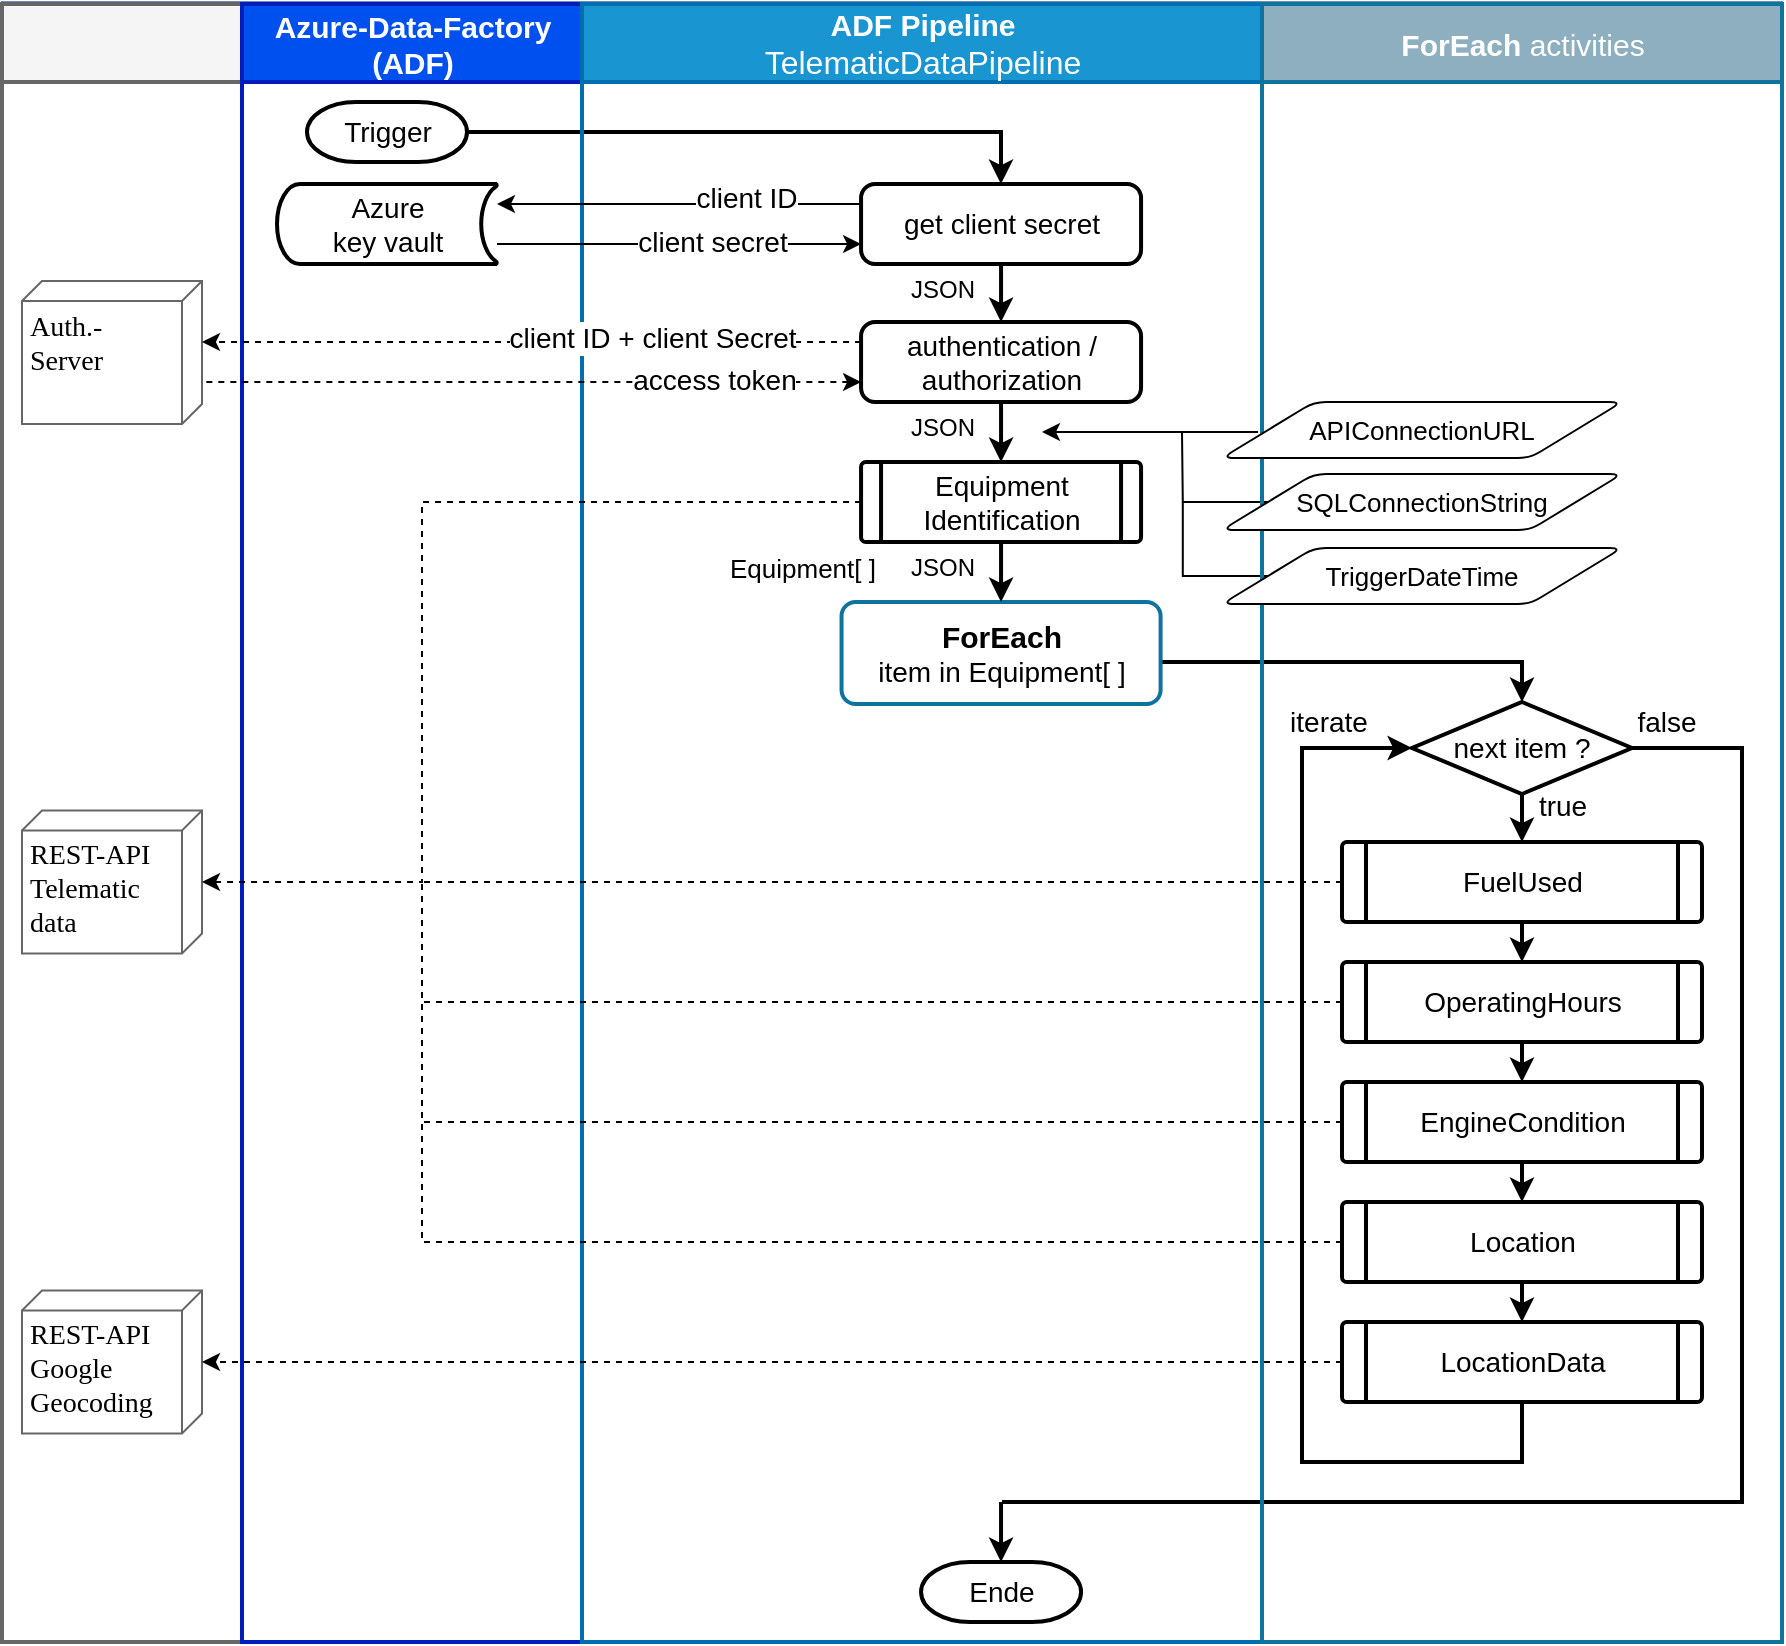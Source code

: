 <mxfile version="23.1.6" type="device">
  <diagram id="prtHgNgQTEPvFCAcTncT" name="Page-1">
    <mxGraphModel dx="1687" dy="887" grid="1" gridSize="10" guides="1" tooltips="1" connect="1" arrows="1" fold="0" page="1" pageScale="1" pageWidth="827" pageHeight="1169" math="0" shadow="0">
      <root>
        <mxCell id="0" />
        <mxCell id="1" parent="0" />
        <mxCell id="H3Hm-fYdWK9MxW-J1_Vh-13" value="" style="swimlane;childLayout=stackLayout;resizeParent=1;resizeParentMax=0;startSize=1;html=1;verticalAlign=middle;fillColor=#dae8fc;strokeColor=#6c8ebf;fontSize=14;" parent="1" vertex="1">
          <mxGeometry x="20" y="40" width="890" height="820" as="geometry" />
        </mxCell>
        <mxCell id="tqxaefpeHdTPWrNJAbxj-1" value="" style="swimlane;startSize=39;html=1;fontSize=14;fontStyle=1;strokeWidth=2;fillColor=#f5f5f5;fontColor=#333333;strokeColor=#666666;" parent="H3Hm-fYdWK9MxW-J1_Vh-13" vertex="1">
          <mxGeometry y="1" width="120" height="819" as="geometry" />
        </mxCell>
        <mxCell id="tqxaefpeHdTPWrNJAbxj-2" value="&lt;font style=&quot;font-size: 14px;&quot;&gt;Auth.-&lt;br&gt;Server&lt;/font&gt;" style="verticalAlign=top;align=left;spacingTop=8;spacingLeft=2;spacingRight=12;shape=cube;size=10;direction=south;fontStyle=0;html=1;rounded=0;shadow=0;comic=0;labelBackgroundColor=none;strokeWidth=1;fontFamily=Verdana;fontSize=12;strokeColor=#666666;" parent="tqxaefpeHdTPWrNJAbxj-1" vertex="1">
          <mxGeometry x="10" y="138.5" width="90" height="71.5" as="geometry" />
        </mxCell>
        <mxCell id="BxZqRP25bFnfQ59wk7_Y-1" value="&lt;font style=&quot;font-size: 14px;&quot;&gt;REST-API&lt;/font&gt;&lt;br style=&quot;font-size: 14px;&quot;&gt;&lt;font style=&quot;font-size: 14px;&quot;&gt;Telematic&lt;br style=&quot;font-size: 14px;&quot;&gt;data&lt;/font&gt;" style="verticalAlign=top;align=left;spacingTop=8;spacingLeft=2;spacingRight=12;shape=cube;size=10;direction=south;fontStyle=0;html=1;rounded=0;shadow=0;comic=0;labelBackgroundColor=none;strokeWidth=1;fontFamily=Verdana;fontSize=14;strokeColor=#666666;" parent="tqxaefpeHdTPWrNJAbxj-1" vertex="1">
          <mxGeometry x="10" y="403.25" width="90" height="71.5" as="geometry" />
        </mxCell>
        <mxCell id="n1FhphHMJy-kgxUUgLVC-2" value="&lt;font style=&quot;font-size: 14px;&quot;&gt;REST-API&lt;/font&gt;&lt;br style=&quot;font-size: 14px;&quot;&gt;&lt;font style=&quot;font-size: 14px;&quot;&gt;Google&lt;br style=&quot;font-size: 14px;&quot;&gt;Geocoding&lt;/font&gt;" style="verticalAlign=top;align=left;spacingTop=8;spacingLeft=2;spacingRight=12;shape=cube;size=10;direction=south;fontStyle=0;html=1;rounded=0;shadow=0;comic=0;labelBackgroundColor=none;strokeWidth=1;fontFamily=Verdana;fontSize=14;strokeColor=#666666;" vertex="1" parent="tqxaefpeHdTPWrNJAbxj-1">
          <mxGeometry x="10" y="643.25" width="90" height="71.5" as="geometry" />
        </mxCell>
        <mxCell id="H3Hm-fYdWK9MxW-J1_Vh-87" style="edgeStyle=elbowEdgeStyle;rounded=0;orthogonalLoop=1;jettySize=auto;html=1;fontSize=14;strokeWidth=2;elbow=vertical;entryX=0.5;entryY=0;entryDx=0;entryDy=0;entryPerimeter=0;" parent="H3Hm-fYdWK9MxW-J1_Vh-13" source="H3Hm-fYdWK9MxW-J1_Vh-31" target="H3Hm-fYdWK9MxW-J1_Vh-85" edge="1">
          <mxGeometry relative="1" as="geometry">
            <Array as="points">
              <mxPoint x="640" y="330" />
            </Array>
            <mxPoint x="559.59" y="330" as="sourcePoint" />
            <mxPoint x="779.75" y="348.0" as="targetPoint" />
          </mxGeometry>
        </mxCell>
        <mxCell id="H3Hm-fYdWK9MxW-J1_Vh-37" style="edgeStyle=orthogonalEdgeStyle;rounded=0;orthogonalLoop=1;jettySize=auto;html=1;fontSize=14;strokeWidth=2;" parent="H3Hm-fYdWK9MxW-J1_Vh-13" source="H3Hm-fYdWK9MxW-J1_Vh-35" target="H3Hm-fYdWK9MxW-J1_Vh-6" edge="1">
          <mxGeometry relative="1" as="geometry" />
        </mxCell>
        <mxCell id="H3Hm-fYdWK9MxW-J1_Vh-112" value="" style="endArrow=none;html=1;rounded=0;strokeWidth=2;fontSize=14;edgeStyle=elbowEdgeStyle;exitX=1;exitY=0.5;exitDx=0;exitDy=0;exitPerimeter=0;endFill=0;" parent="H3Hm-fYdWK9MxW-J1_Vh-13" source="H3Hm-fYdWK9MxW-J1_Vh-85" edge="1">
          <mxGeometry relative="1" as="geometry">
            <mxPoint x="815" y="420" as="sourcePoint" />
            <mxPoint x="500" y="750" as="targetPoint" />
            <Array as="points">
              <mxPoint x="870" y="650" />
            </Array>
          </mxGeometry>
        </mxCell>
        <mxCell id="H3Hm-fYdWK9MxW-J1_Vh-113" value="false" style="edgeLabel;resizable=0;html=1;align=center;verticalAlign=middle;fontSize=14;" parent="H3Hm-fYdWK9MxW-J1_Vh-112" connectable="0" vertex="1">
          <mxGeometry relative="1" as="geometry">
            <mxPoint x="-38" y="-359" as="offset" />
          </mxGeometry>
        </mxCell>
        <mxCell id="H3Hm-fYdWK9MxW-J1_Vh-34" value="&lt;font style=&quot;font-size: 15px;&quot;&gt;Azure-Data-Factory&lt;br&gt;(ADF)&lt;br&gt;&lt;/font&gt;" style="swimlane;startSize=39;html=1;fillColor=#0050ef;strokeColor=#001DBC;fontSize=14;fontStyle=1;strokeWidth=2;fontColor=#ffffff;" parent="H3Hm-fYdWK9MxW-J1_Vh-13" vertex="1">
          <mxGeometry x="120" y="1" width="170" height="819" as="geometry" />
        </mxCell>
        <mxCell id="H3Hm-fYdWK9MxW-J1_Vh-35" value="Trigger" style="strokeWidth=2;html=1;shape=mxgraph.flowchart.terminator;whiteSpace=wrap;fontSize=14;" parent="H3Hm-fYdWK9MxW-J1_Vh-34" vertex="1">
          <mxGeometry x="32.5" y="49" width="80" height="30" as="geometry" />
        </mxCell>
        <mxCell id="H3Hm-fYdWK9MxW-J1_Vh-39" value="Azure&lt;br style=&quot;font-size: 14px;&quot;&gt;key vault" style="strokeWidth=2;html=1;shape=mxgraph.flowchart.stored_data;whiteSpace=wrap;fontSize=14;" parent="H3Hm-fYdWK9MxW-J1_Vh-34" vertex="1">
          <mxGeometry x="17.5" y="90" width="110" height="40" as="geometry" />
        </mxCell>
        <mxCell id="H3Hm-fYdWK9MxW-J1_Vh-14" value="&lt;font style=&quot;font-size: 15px;&quot;&gt;&lt;b&gt;ADF &lt;/b&gt;&lt;font style=&quot;font-size: 15px;&quot;&gt;&lt;b&gt;Pipeline&lt;br&gt;&lt;/b&gt;&lt;/font&gt;&lt;/font&gt;&lt;font style=&quot;font-size: 16px; font-weight: normal;&quot;&gt;TelematicDataPipeline&lt;/font&gt;" style="swimlane;startSize=39;html=1;fillColor=#1995D1;strokeColor=#006EAF;fontSize=14;fontStyle=0;strokeWidth=2;fontColor=#ffffff;" parent="H3Hm-fYdWK9MxW-J1_Vh-13" vertex="1">
          <mxGeometry x="290" y="1" width="340" height="819" as="geometry" />
        </mxCell>
        <mxCell id="H3Hm-fYdWK9MxW-J1_Vh-6" value="get client secret" style="rounded=1;whiteSpace=wrap;html=1;absoluteArcSize=1;arcSize=14;strokeWidth=2;fontSize=14;" parent="H3Hm-fYdWK9MxW-J1_Vh-14" vertex="1">
          <mxGeometry x="139.53" y="90" width="140" height="40" as="geometry" />
        </mxCell>
        <mxCell id="H3Hm-fYdWK9MxW-J1_Vh-7" value="authentication /&lt;br&gt;authorization" style="rounded=1;whiteSpace=wrap;html=1;absoluteArcSize=1;arcSize=14;strokeWidth=2;fontSize=14;" parent="H3Hm-fYdWK9MxW-J1_Vh-14" vertex="1">
          <mxGeometry x="139.53" y="159.0" width="140" height="40" as="geometry" />
        </mxCell>
        <mxCell id="H3Hm-fYdWK9MxW-J1_Vh-28" value="Equipment&lt;br&gt;Identification" style="verticalLabelPosition=middle;verticalAlign=middle;html=1;shape=process;whiteSpace=wrap;rounded=1;size=0.074;arcSize=6;labelPosition=center;align=center;fontSize=14;strokeWidth=2;" parent="H3Hm-fYdWK9MxW-J1_Vh-14" vertex="1">
          <mxGeometry x="139.53" y="229" width="140" height="40" as="geometry" />
        </mxCell>
        <mxCell id="H3Hm-fYdWK9MxW-J1_Vh-31" value="&lt;div style=&quot;font-size: 14px;&quot;&gt;&lt;font size=&quot;1&quot;&gt;&lt;b style=&quot;font-size: 15px;&quot;&gt;ForEach&lt;/b&gt;&lt;/font&gt;&lt;/div&gt;&lt;div style=&quot;font-size: 14px;&quot;&gt;item in Equipment[ ]&lt;/div&gt;" style="rounded=1;whiteSpace=wrap;html=1;absoluteArcSize=1;arcSize=14;strokeWidth=2;fontSize=14;fillColor=#FFFFFF;strokeColor=#10739E;verticalAlign=middle;" parent="H3Hm-fYdWK9MxW-J1_Vh-14" vertex="1">
          <mxGeometry x="129.77" y="299" width="159.53" height="51" as="geometry" />
        </mxCell>
        <mxCell id="H3Hm-fYdWK9MxW-J1_Vh-43" value="" style="endArrow=classic;html=1;rounded=0;horizontal=1;fontSize=14;strokeWidth=2;" parent="H3Hm-fYdWK9MxW-J1_Vh-14" source="H3Hm-fYdWK9MxW-J1_Vh-6" target="H3Hm-fYdWK9MxW-J1_Vh-7" edge="1">
          <mxGeometry relative="1" as="geometry">
            <mxPoint x="199.54" y="194" as="sourcePoint" />
            <mxPoint x="129.54" y="324" as="targetPoint" />
          </mxGeometry>
        </mxCell>
        <mxCell id="H3Hm-fYdWK9MxW-J1_Vh-44" value="JSON" style="edgeLabel;resizable=0;html=1;align=center;verticalAlign=middle;fontSize=12;" parent="H3Hm-fYdWK9MxW-J1_Vh-43" connectable="0" vertex="1">
          <mxGeometry relative="1" as="geometry">
            <mxPoint x="-30" y="-2" as="offset" />
          </mxGeometry>
        </mxCell>
        <mxCell id="H3Hm-fYdWK9MxW-J1_Vh-111" value="Ende" style="strokeWidth=2;html=1;shape=mxgraph.flowchart.terminator;whiteSpace=wrap;fontSize=14;" parent="H3Hm-fYdWK9MxW-J1_Vh-14" vertex="1">
          <mxGeometry x="169.53" y="779" width="80" height="30" as="geometry" />
        </mxCell>
        <mxCell id="p-WAUdw4-dwN-y8-dtYH-6" style="rounded=0;orthogonalLoop=1;jettySize=auto;html=1;exitX=0.5;exitY=1;exitDx=0;exitDy=0;entryX=0.5;entryY=0;entryDx=0;entryDy=0;strokeWidth=2;entryPerimeter=0;" parent="H3Hm-fYdWK9MxW-J1_Vh-14" target="H3Hm-fYdWK9MxW-J1_Vh-111" edge="1">
          <mxGeometry relative="1" as="geometry">
            <mxPoint x="209.52" y="749" as="sourcePoint" />
            <mxPoint x="451.07" y="1210" as="targetPoint" />
          </mxGeometry>
        </mxCell>
        <mxCell id="H3Hm-fYdWK9MxW-J1_Vh-46" value="" style="endArrow=classic;html=1;rounded=0;horizontal=1;fontSize=14;strokeWidth=2;" parent="H3Hm-fYdWK9MxW-J1_Vh-14" source="H3Hm-fYdWK9MxW-J1_Vh-7" target="H3Hm-fYdWK9MxW-J1_Vh-28" edge="1">
          <mxGeometry relative="1" as="geometry">
            <mxPoint x="253.45" y="284" as="sourcePoint" />
            <mxPoint x="209.2" y="389" as="targetPoint" />
          </mxGeometry>
        </mxCell>
        <mxCell id="H3Hm-fYdWK9MxW-J1_Vh-47" value="JSON" style="edgeLabel;resizable=0;html=1;align=center;verticalAlign=middle;fontSize=12;" parent="H3Hm-fYdWK9MxW-J1_Vh-46" connectable="0" vertex="1">
          <mxGeometry relative="1" as="geometry">
            <mxPoint x="-30" y="-2" as="offset" />
          </mxGeometry>
        </mxCell>
        <mxCell id="iO_TFe9acQow6ScYWYWS-5" value="" style="endArrow=classic;html=1;rounded=0;fontSize=14;strokeWidth=2;" parent="H3Hm-fYdWK9MxW-J1_Vh-14" source="H3Hm-fYdWK9MxW-J1_Vh-28" target="H3Hm-fYdWK9MxW-J1_Vh-31" edge="1">
          <mxGeometry relative="1" as="geometry">
            <mxPoint x="209.54" y="301" as="sourcePoint" />
            <mxPoint x="209.53" y="319.0" as="targetPoint" />
          </mxGeometry>
        </mxCell>
        <mxCell id="iO_TFe9acQow6ScYWYWS-6" value="JSON" style="edgeLabel;resizable=0;html=1;align=center;verticalAlign=middle;fontSize=12;" parent="iO_TFe9acQow6ScYWYWS-5" connectable="0" vertex="1">
          <mxGeometry relative="1" as="geometry">
            <mxPoint x="-30" y="-2" as="offset" />
          </mxGeometry>
        </mxCell>
        <mxCell id="iO_TFe9acQow6ScYWYWS-7" value="&lt;font style=&quot;font-size: 13px;&quot;&gt;Equipment[ ]&lt;/font&gt;" style="edgeLabel;resizable=0;html=1;align=left;verticalAlign=bottom;fontSize=13;" parent="iO_TFe9acQow6ScYWYWS-5" connectable="0" vertex="1">
          <mxGeometry x="-1" relative="1" as="geometry">
            <mxPoint x="-138" y="23" as="offset" />
          </mxGeometry>
        </mxCell>
        <mxCell id="EWkq4xdjGCLIvTMC4SDp-3" style="rounded=0;orthogonalLoop=1;jettySize=auto;html=1;endArrow=none;endFill=0;" parent="H3Hm-fYdWK9MxW-J1_Vh-14" source="EWkq4xdjGCLIvTMC4SDp-2" edge="1">
          <mxGeometry relative="1" as="geometry">
            <mxPoint x="328.4" y="294" as="sourcePoint" />
            <mxPoint x="300.4" y="249" as="targetPoint" />
            <Array as="points">
              <mxPoint x="300.4" y="286" />
            </Array>
          </mxGeometry>
        </mxCell>
        <mxCell id="ysZ0GRtqqzW0Unu9FuuP-2" style="rounded=0;orthogonalLoop=1;jettySize=auto;html=1;endArrow=none;endFill=0;" parent="H3Hm-fYdWK9MxW-J1_Vh-14" source="ysZ0GRtqqzW0Unu9FuuP-1" edge="1">
          <mxGeometry relative="1" as="geometry">
            <mxPoint x="328.4" y="254" as="sourcePoint" />
            <mxPoint x="300" y="214" as="targetPoint" />
            <Array as="points">
              <mxPoint x="300.4" y="249" />
            </Array>
          </mxGeometry>
        </mxCell>
        <mxCell id="BxZqRP25bFnfQ59wk7_Y-5" value="" style="endArrow=none;html=1;rounded=0;edgeStyle=elbowEdgeStyle;dashed=1;endFill=0;" parent="H3Hm-fYdWK9MxW-J1_Vh-14" source="H3Hm-fYdWK9MxW-J1_Vh-94" edge="1">
          <mxGeometry width="50" height="50" relative="1" as="geometry">
            <mxPoint x="380" y="559" as="sourcePoint" />
            <mxPoint x="-80" y="499" as="targetPoint" />
            <Array as="points">
              <mxPoint x="-80" y="559" />
            </Array>
          </mxGeometry>
        </mxCell>
        <mxCell id="BxZqRP25bFnfQ59wk7_Y-6" value="" style="endArrow=none;html=1;rounded=0;edgeStyle=elbowEdgeStyle;dashed=1;endFill=0;" parent="H3Hm-fYdWK9MxW-J1_Vh-14" source="H3Hm-fYdWK9MxW-J1_Vh-95" edge="1">
          <mxGeometry width="50" height="50" relative="1" as="geometry">
            <mxPoint x="380" y="619" as="sourcePoint" />
            <mxPoint x="-80" y="559" as="targetPoint" />
            <Array as="points">
              <mxPoint x="-80" y="619" />
            </Array>
          </mxGeometry>
        </mxCell>
        <mxCell id="H3Hm-fYdWK9MxW-J1_Vh-61" value="&lt;font style=&quot;font-size: 15px;&quot;&gt;&lt;b&gt;ForEach&lt;/b&gt; activities&lt;/font&gt;" style="swimlane;startSize=39;html=1;fillColor=#8EAFBF;strokeColor=#10739e;fontSize=14;fontStyle=0;strokeWidth=2;fontColor=#FFFFFF;" parent="H3Hm-fYdWK9MxW-J1_Vh-13" vertex="1">
          <mxGeometry x="630" y="1" width="260" height="819" as="geometry" />
        </mxCell>
        <mxCell id="H3Hm-fYdWK9MxW-J1_Vh-100" style="rounded=0;orthogonalLoop=1;jettySize=auto;html=1;fontSize=14;strokeWidth=2;" parent="H3Hm-fYdWK9MxW-J1_Vh-61" source="H3Hm-fYdWK9MxW-J1_Vh-84" target="H3Hm-fYdWK9MxW-J1_Vh-98" edge="1">
          <mxGeometry relative="1" as="geometry" />
        </mxCell>
        <mxCell id="H3Hm-fYdWK9MxW-J1_Vh-84" value="FuelUsed" style="verticalLabelPosition=middle;verticalAlign=middle;html=1;shape=process;whiteSpace=wrap;rounded=1;size=0.065;arcSize=6;labelPosition=center;align=center;fontSize=14;strokeWidth=2;" parent="H3Hm-fYdWK9MxW-J1_Vh-61" vertex="1">
          <mxGeometry x="40" y="419" width="180" height="40" as="geometry" />
        </mxCell>
        <mxCell id="H3Hm-fYdWK9MxW-J1_Vh-85" value="next item ?" style="strokeWidth=2;html=1;shape=mxgraph.flowchart.decision;whiteSpace=wrap;verticalAlign=middle;fontSize=14;" parent="H3Hm-fYdWK9MxW-J1_Vh-61" vertex="1">
          <mxGeometry x="75" y="349" width="110" height="46" as="geometry" />
        </mxCell>
        <mxCell id="H3Hm-fYdWK9MxW-J1_Vh-102" style="rounded=0;orthogonalLoop=1;jettySize=auto;html=1;fontSize=14;strokeWidth=2;" parent="H3Hm-fYdWK9MxW-J1_Vh-61" source="H3Hm-fYdWK9MxW-J1_Vh-94" target="H3Hm-fYdWK9MxW-J1_Vh-95" edge="1">
          <mxGeometry relative="1" as="geometry">
            <mxPoint x="130" y="721" as="sourcePoint" />
          </mxGeometry>
        </mxCell>
        <mxCell id="H3Hm-fYdWK9MxW-J1_Vh-94" value="EngineCondition" style="verticalLabelPosition=middle;verticalAlign=middle;html=1;shape=process;whiteSpace=wrap;rounded=1;size=0.065;arcSize=6;labelPosition=center;align=center;fontSize=14;strokeWidth=2;strokeColor=#000000;" parent="H3Hm-fYdWK9MxW-J1_Vh-61" vertex="1">
          <mxGeometry x="40" y="539" width="180" height="40" as="geometry" />
        </mxCell>
        <mxCell id="H3Hm-fYdWK9MxW-J1_Vh-103" style="rounded=0;orthogonalLoop=1;jettySize=auto;html=1;fontSize=14;strokeWidth=2;" parent="H3Hm-fYdWK9MxW-J1_Vh-61" source="H3Hm-fYdWK9MxW-J1_Vh-95" target="H3Hm-fYdWK9MxW-J1_Vh-96" edge="1">
          <mxGeometry relative="1" as="geometry" />
        </mxCell>
        <mxCell id="H3Hm-fYdWK9MxW-J1_Vh-95" value="Location" style="verticalLabelPosition=middle;verticalAlign=middle;html=1;shape=process;whiteSpace=wrap;rounded=1;size=0.065;arcSize=6;labelPosition=center;align=center;fontSize=14;strokeWidth=2;" parent="H3Hm-fYdWK9MxW-J1_Vh-61" vertex="1">
          <mxGeometry x="40" y="599" width="180" height="40" as="geometry" />
        </mxCell>
        <mxCell id="H3Hm-fYdWK9MxW-J1_Vh-96" value="LocationData" style="verticalLabelPosition=middle;verticalAlign=middle;html=1;shape=process;whiteSpace=wrap;rounded=1;size=0.065;arcSize=6;labelPosition=center;align=center;fontSize=14;strokeWidth=2;" parent="H3Hm-fYdWK9MxW-J1_Vh-61" vertex="1">
          <mxGeometry x="40" y="659" width="180" height="40" as="geometry" />
        </mxCell>
        <mxCell id="H3Hm-fYdWK9MxW-J1_Vh-101" style="rounded=0;orthogonalLoop=1;jettySize=auto;html=1;fontSize=14;strokeWidth=2;" parent="H3Hm-fYdWK9MxW-J1_Vh-61" source="H3Hm-fYdWK9MxW-J1_Vh-98" target="H3Hm-fYdWK9MxW-J1_Vh-94" edge="1">
          <mxGeometry relative="1" as="geometry" />
        </mxCell>
        <mxCell id="H3Hm-fYdWK9MxW-J1_Vh-98" value="OperatingHours" style="verticalLabelPosition=middle;verticalAlign=middle;html=1;shape=process;whiteSpace=wrap;rounded=1;size=0.065;arcSize=6;labelPosition=center;align=center;fontSize=14;strokeWidth=2;" parent="H3Hm-fYdWK9MxW-J1_Vh-61" vertex="1">
          <mxGeometry x="40" y="479" width="180" height="40" as="geometry" />
        </mxCell>
        <mxCell id="H3Hm-fYdWK9MxW-J1_Vh-105" value="" style="endArrow=classic;html=1;rounded=0;fontSize=14;strokeWidth=2;exitX=0.5;exitY=1;exitDx=0;exitDy=0;exitPerimeter=0;" parent="H3Hm-fYdWK9MxW-J1_Vh-61" source="H3Hm-fYdWK9MxW-J1_Vh-85" target="H3Hm-fYdWK9MxW-J1_Vh-84" edge="1">
          <mxGeometry relative="1" as="geometry">
            <mxPoint x="141" y="409" as="sourcePoint" />
            <mxPoint x="190" y="440" as="targetPoint" />
            <Array as="points" />
          </mxGeometry>
        </mxCell>
        <mxCell id="H3Hm-fYdWK9MxW-J1_Vh-106" value="&lt;div style=&quot;font-size: 14px;&quot;&gt;true&lt;/div&gt;" style="edgeLabel;resizable=0;html=1;align=center;verticalAlign=middle;fontSize=14;" parent="H3Hm-fYdWK9MxW-J1_Vh-105" connectable="0" vertex="1">
          <mxGeometry relative="1" as="geometry">
            <mxPoint x="20" y="-6" as="offset" />
          </mxGeometry>
        </mxCell>
        <mxCell id="H3Hm-fYdWK9MxW-J1_Vh-109" value="" style="endArrow=classic;html=1;rounded=0;strokeWidth=2;fontSize=14;" parent="H3Hm-fYdWK9MxW-J1_Vh-61" source="H3Hm-fYdWK9MxW-J1_Vh-96" target="H3Hm-fYdWK9MxW-J1_Vh-85" edge="1">
          <mxGeometry relative="1" as="geometry">
            <mxPoint x="130" y="879" as="sourcePoint" />
            <mxPoint x="-138" y="595.0" as="targetPoint" />
            <Array as="points">
              <mxPoint x="130" y="729" />
              <mxPoint x="20" y="729" />
              <mxPoint x="20" y="372" />
            </Array>
          </mxGeometry>
        </mxCell>
        <mxCell id="H3Hm-fYdWK9MxW-J1_Vh-110" value="&amp;nbsp;iterate&amp;nbsp; " style="edgeLabel;resizable=0;html=1;align=center;verticalAlign=middle;rotation=0;fontSize=14;" parent="H3Hm-fYdWK9MxW-J1_Vh-109" connectable="0" vertex="1">
          <mxGeometry relative="1" as="geometry">
            <mxPoint x="13" y="-234" as="offset" />
          </mxGeometry>
        </mxCell>
        <mxCell id="EWkq4xdjGCLIvTMC4SDp-7" style="rounded=0;orthogonalLoop=1;jettySize=auto;html=1;endArrow=classic;endFill=1;" parent="H3Hm-fYdWK9MxW-J1_Vh-61" edge="1">
          <mxGeometry relative="1" as="geometry">
            <mxPoint x="-1.965" y="214" as="sourcePoint" />
            <mxPoint x="-110" y="214" as="targetPoint" />
            <Array as="points" />
          </mxGeometry>
        </mxCell>
        <mxCell id="EWkq4xdjGCLIvTMC4SDp-2" value="&lt;font style=&quot;font-size: 13px;&quot;&gt;TriggerDateTime&lt;/font&gt;" style="shape=parallelogram;html=1;strokeWidth=1;perimeter=parallelogramPerimeter;whiteSpace=wrap;rounded=1;arcSize=12;size=0.23;fontSize=13;" parent="H3Hm-fYdWK9MxW-J1_Vh-61" vertex="1">
          <mxGeometry x="-20" y="272" width="200" height="28" as="geometry" />
        </mxCell>
        <mxCell id="ysZ0GRtqqzW0Unu9FuuP-1" value="&lt;font style=&quot;font-size: 13px;&quot;&gt;SQLConnectionString&lt;/font&gt;" style="shape=parallelogram;html=1;strokeWidth=1;perimeter=parallelogramPerimeter;whiteSpace=wrap;rounded=1;arcSize=12;size=0.23;fontSize=13;fillColor=default;" parent="H3Hm-fYdWK9MxW-J1_Vh-61" vertex="1">
          <mxGeometry x="-20" y="235" width="200" height="28" as="geometry" />
        </mxCell>
        <mxCell id="EWkq4xdjGCLIvTMC4SDp-4" value="&lt;font style=&quot;font-size: 13px; background-color: rgb(255, 255, 255);&quot;&gt;APIConnectionURL&lt;/font&gt;" style="shape=parallelogram;html=1;strokeWidth=1;perimeter=parallelogramPerimeter;whiteSpace=wrap;rounded=1;arcSize=12;size=0.23;fontSize=13;fillColor=#FFFFFF;fillStyle=solid;backgroundOutline=0;" parent="H3Hm-fYdWK9MxW-J1_Vh-61" vertex="1">
          <mxGeometry x="-20" y="199" width="200" height="28" as="geometry" />
        </mxCell>
        <mxCell id="EWkq4xdjGCLIvTMC4SDp-13" value="" style="endArrow=none;html=1;rounded=0;exitX=0;exitY=0.75;exitDx=0;exitDy=0;fontSize=14;startArrow=classic;startFill=1;endFill=0;edgeStyle=elbowEdgeStyle;elbow=vertical;" parent="H3Hm-fYdWK9MxW-J1_Vh-13" source="H3Hm-fYdWK9MxW-J1_Vh-6" target="H3Hm-fYdWK9MxW-J1_Vh-39" edge="1">
          <mxGeometry relative="1" as="geometry">
            <mxPoint x="513.09" y="140" as="sourcePoint" />
            <mxPoint x="180" y="138" as="targetPoint" />
          </mxGeometry>
        </mxCell>
        <mxCell id="EWkq4xdjGCLIvTMC4SDp-14" value="client secret" style="edgeLabel;resizable=0;html=1;align=center;verticalAlign=middle;fontSize=14;" parent="EWkq4xdjGCLIvTMC4SDp-13" connectable="0" vertex="1">
          <mxGeometry relative="1" as="geometry">
            <mxPoint x="16" y="-1" as="offset" />
          </mxGeometry>
        </mxCell>
        <mxCell id="CznZXga-nZRQhFEKAhzm-3" value="" style="endArrow=none;html=1;rounded=0;exitX=0;exitY=0.75;exitDx=0;exitDy=0;fontSize=14;dashed=1;elbow=vertical;strokeWidth=1;endFill=0;startArrow=classic;startFill=1;strokeColor=#000000;edgeStyle=elbowEdgeStyle;" parent="H3Hm-fYdWK9MxW-J1_Vh-13" source="H3Hm-fYdWK9MxW-J1_Vh-7" target="tqxaefpeHdTPWrNJAbxj-2" edge="1">
          <mxGeometry relative="1" as="geometry">
            <mxPoint x="530" y="230.18" as="sourcePoint" />
            <mxPoint x="200" y="240" as="targetPoint" />
          </mxGeometry>
        </mxCell>
        <mxCell id="CznZXga-nZRQhFEKAhzm-4" value="&lt;span&gt;&lt;font style=&quot;font-size: 14px;&quot;&gt;access token&lt;/font&gt;&lt;/span&gt;" style="edgeLabel;resizable=0;html=1;align=center;verticalAlign=middle;fontSize=14;fontStyle=0" parent="CznZXga-nZRQhFEKAhzm-3" connectable="0" vertex="1">
          <mxGeometry relative="1" as="geometry">
            <mxPoint x="91" y="-1" as="offset" />
          </mxGeometry>
        </mxCell>
        <mxCell id="H3Hm-fYdWK9MxW-J1_Vh-40" value="" style="endArrow=classic;html=1;rounded=0;fontSize=14;startArrow=none;startFill=0;endFill=1;exitX=0;exitY=0.25;exitDx=0;exitDy=0;edgeStyle=elbowEdgeStyle;elbow=vertical;" parent="H3Hm-fYdWK9MxW-J1_Vh-13" source="H3Hm-fYdWK9MxW-J1_Vh-6" target="H3Hm-fYdWK9MxW-J1_Vh-39" edge="1">
          <mxGeometry relative="1" as="geometry">
            <mxPoint x="430" y="110" as="sourcePoint" />
            <mxPoint x="180" y="113" as="targetPoint" />
          </mxGeometry>
        </mxCell>
        <mxCell id="H3Hm-fYdWK9MxW-J1_Vh-41" value="client ID" style="edgeLabel;resizable=0;html=1;align=center;verticalAlign=middle;fontSize=14;" parent="H3Hm-fYdWK9MxW-J1_Vh-40" connectable="0" vertex="1">
          <mxGeometry relative="1" as="geometry">
            <mxPoint x="33" y="-3" as="offset" />
          </mxGeometry>
        </mxCell>
        <mxCell id="H3Hm-fYdWK9MxW-J1_Vh-53" value="" style="endArrow=classic;html=1;rounded=0;fontSize=14;dashed=1;elbow=vertical;strokeWidth=1;strokeColor=#000000;edgeStyle=elbowEdgeStyle;exitX=0;exitY=0.25;exitDx=0;exitDy=0;" parent="H3Hm-fYdWK9MxW-J1_Vh-13" source="H3Hm-fYdWK9MxW-J1_Vh-7" target="tqxaefpeHdTPWrNJAbxj-2" edge="1">
          <mxGeometry relative="1" as="geometry">
            <mxPoint x="455" y="252" as="sourcePoint" />
            <mxPoint x="180" y="180" as="targetPoint" />
          </mxGeometry>
        </mxCell>
        <mxCell id="H3Hm-fYdWK9MxW-J1_Vh-54" value="client ID + client Secret" style="edgeLabel;resizable=0;html=1;align=center;verticalAlign=middle;fontSize=14;labelBackgroundColor=#FFFFFF;" parent="H3Hm-fYdWK9MxW-J1_Vh-53" connectable="0" vertex="1">
          <mxGeometry relative="1" as="geometry">
            <mxPoint x="60" y="-2" as="offset" />
          </mxGeometry>
        </mxCell>
        <mxCell id="BxZqRP25bFnfQ59wk7_Y-2" value="" style="endArrow=classic;html=1;rounded=0;edgeStyle=elbowEdgeStyle;dashed=1;" parent="H3Hm-fYdWK9MxW-J1_Vh-13" source="H3Hm-fYdWK9MxW-J1_Vh-28" target="BxZqRP25bFnfQ59wk7_Y-1" edge="1">
          <mxGeometry width="50" height="50" relative="1" as="geometry">
            <mxPoint x="182.5" y="410" as="sourcePoint" />
            <mxPoint x="232.5" y="360" as="targetPoint" />
            <Array as="points">
              <mxPoint x="210" y="380" />
            </Array>
          </mxGeometry>
        </mxCell>
        <mxCell id="BxZqRP25bFnfQ59wk7_Y-3" value="" style="endArrow=none;html=1;rounded=0;dashed=1;endFill=0;" parent="H3Hm-fYdWK9MxW-J1_Vh-13" source="H3Hm-fYdWK9MxW-J1_Vh-84" edge="1">
          <mxGeometry width="50" height="50" relative="1" as="geometry">
            <mxPoint x="440" y="260" as="sourcePoint" />
            <mxPoint x="210" y="440" as="targetPoint" />
          </mxGeometry>
        </mxCell>
        <mxCell id="BxZqRP25bFnfQ59wk7_Y-7" value="" style="endArrow=classic;html=1;rounded=0;dashed=1;endFill=1;" parent="H3Hm-fYdWK9MxW-J1_Vh-13" source="H3Hm-fYdWK9MxW-J1_Vh-96" edge="1" target="n1FhphHMJy-kgxUUgLVC-2">
          <mxGeometry width="50" height="50" relative="1" as="geometry">
            <mxPoint x="670" y="680" as="sourcePoint" />
            <mxPoint x="210" y="620" as="targetPoint" />
          </mxGeometry>
        </mxCell>
        <mxCell id="BxZqRP25bFnfQ59wk7_Y-4" value="" style="endArrow=none;html=1;rounded=0;edgeStyle=elbowEdgeStyle;dashed=1;endFill=0;" parent="1" source="H3Hm-fYdWK9MxW-J1_Vh-98" edge="1">
          <mxGeometry width="50" height="50" relative="1" as="geometry">
            <mxPoint x="700" y="490" as="sourcePoint" />
            <mxPoint x="230" y="480" as="targetPoint" />
            <Array as="points">
              <mxPoint x="230" y="540" />
            </Array>
          </mxGeometry>
        </mxCell>
      </root>
    </mxGraphModel>
  </diagram>
</mxfile>
